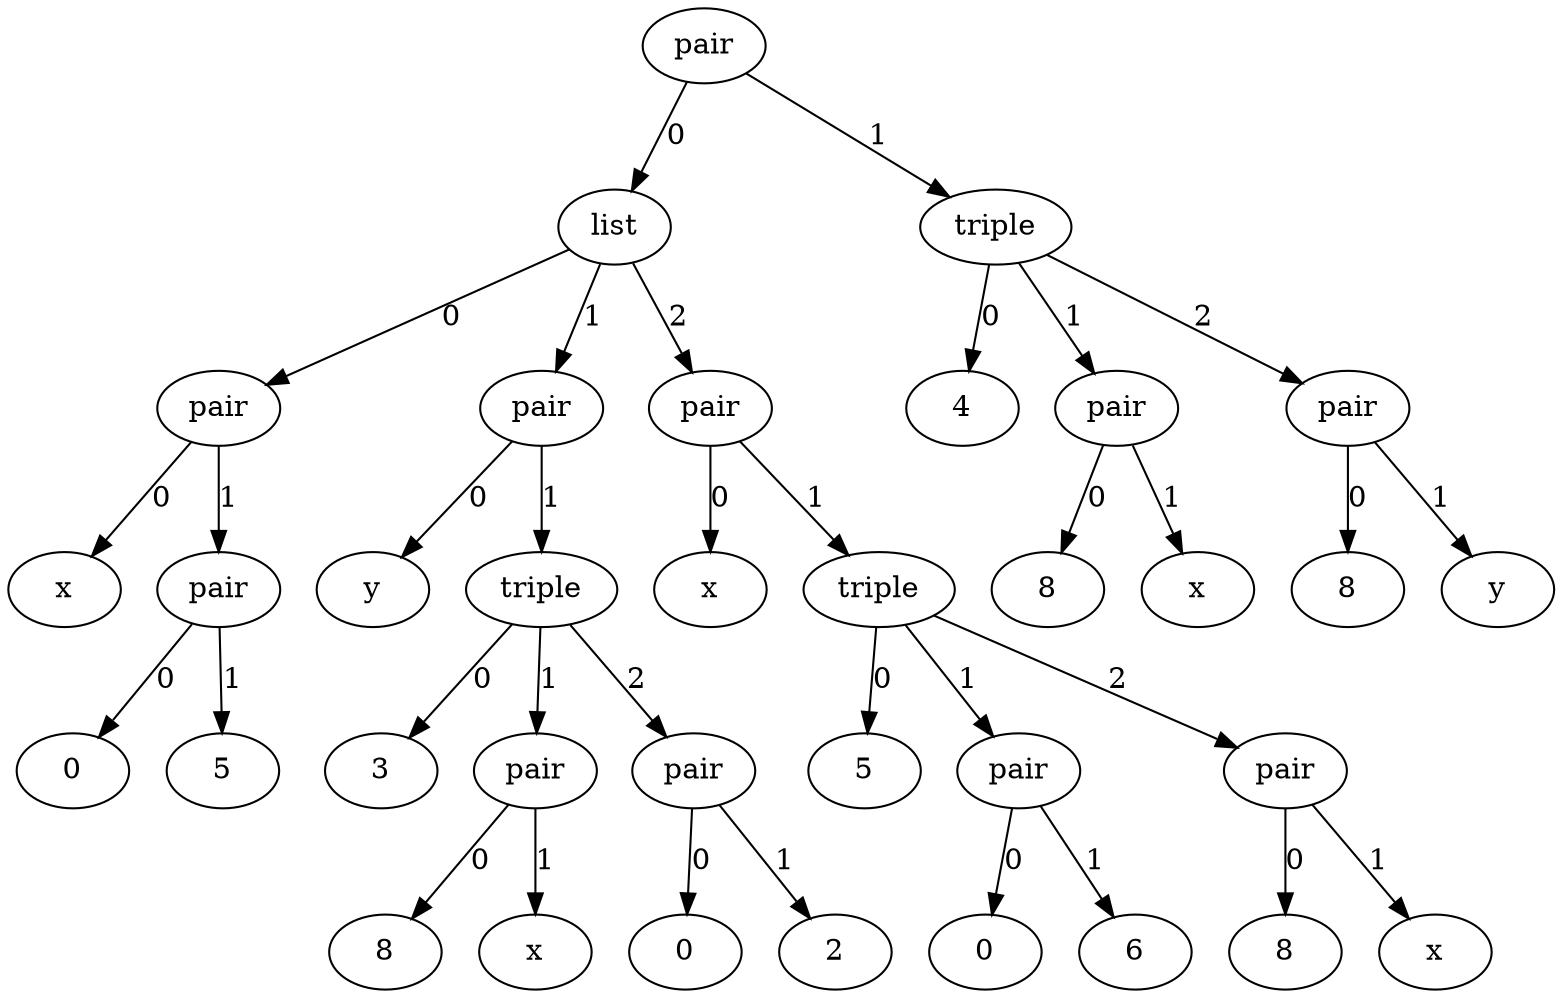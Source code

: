 digraph G {
n1 [label="pair"]
n2 [label="list"]
n3 [label="pair"]
n4 [label="x"]
n3 -> n4 [label="0"]
n5 [label="pair"]
n6 [label="0"]
n5 -> n6 [label="0"]
n7 [label="5"]
n5 -> n7 [label="1"]
n3 -> n5 [label="1"]
n2 -> n3 [label="0"]
n8 [label="pair"]
n9 [label="y"]
n8 -> n9 [label="0"]
n10 [label="triple"]
n11 [label="3"]
n10 -> n11 [label="0"]
n12 [label="pair"]
n13 [label="8"]
n12 -> n13 [label="0"]
n14 [label="x"]
n12 -> n14 [label="1"]
n10 -> n12 [label="1"]
n15 [label="pair"]
n16 [label="0"]
n15 -> n16 [label="0"]
n17 [label="2"]
n15 -> n17 [label="1"]
n10 -> n15 [label="2"]
n8 -> n10 [label="1"]
n2 -> n8 [label="1"]
n18 [label="pair"]
n19 [label="x"]
n18 -> n19 [label="0"]
n20 [label="triple"]
n21 [label="5"]
n20 -> n21 [label="0"]
n22 [label="pair"]
n23 [label="0"]
n22 -> n23 [label="0"]
n24 [label="6"]
n22 -> n24 [label="1"]
n20 -> n22 [label="1"]
n25 [label="pair"]
n26 [label="8"]
n25 -> n26 [label="0"]
n27 [label="x"]
n25 -> n27 [label="1"]
n20 -> n25 [label="2"]
n18 -> n20 [label="1"]
n2 -> n18 [label="2"]
n1 -> n2 [label="0"]
n28 [label="triple"]
n29 [label="4"]
n28 -> n29 [label="0"]
n30 [label="pair"]
n31 [label="8"]
n30 -> n31 [label="0"]
n32 [label="x"]
n30 -> n32 [label="1"]
n28 -> n30 [label="1"]
n33 [label="pair"]
n34 [label="8"]
n33 -> n34 [label="0"]
n35 [label="y"]
n33 -> n35 [label="1"]
n28 -> n33 [label="2"]
n1 -> n28 [label="1"]
}
